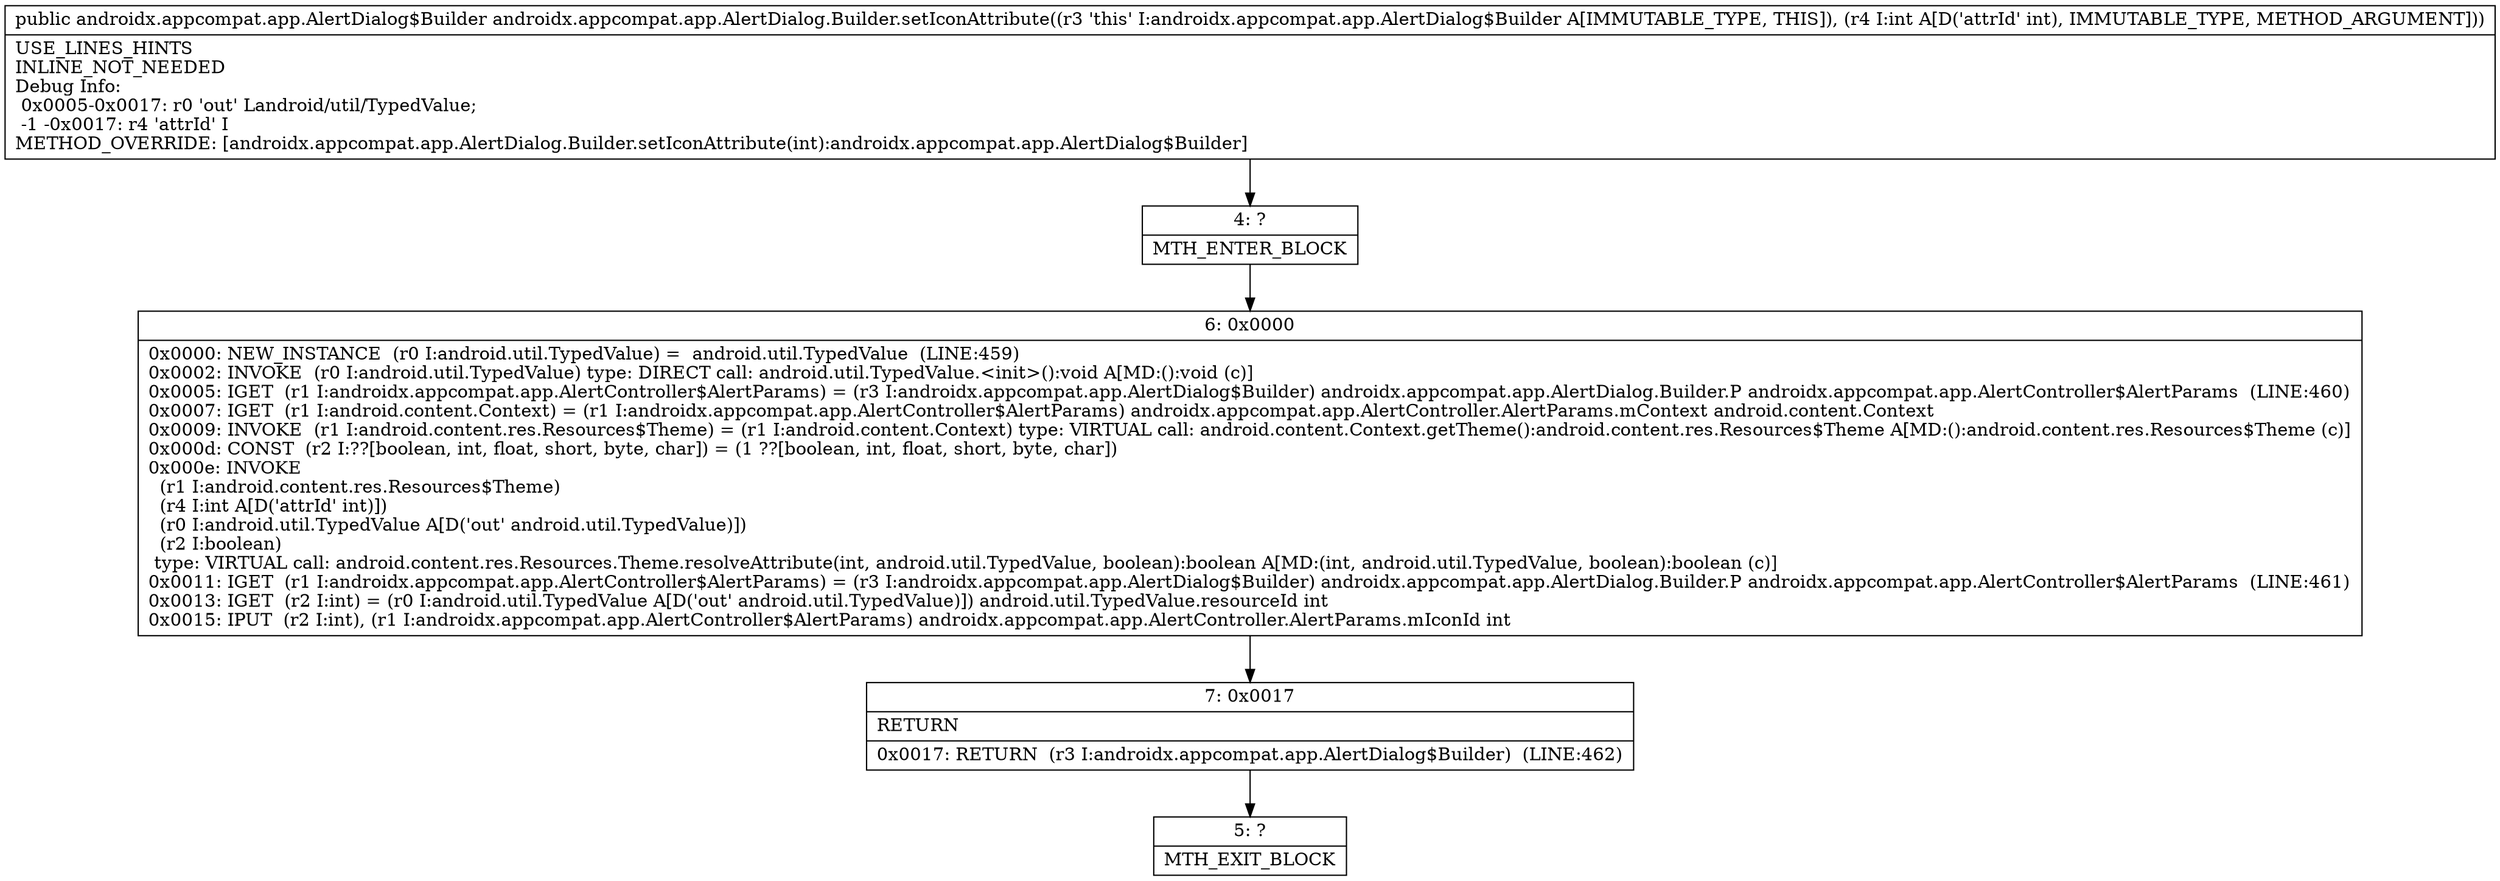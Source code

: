 digraph "CFG forandroidx.appcompat.app.AlertDialog.Builder.setIconAttribute(I)Landroidx\/appcompat\/app\/AlertDialog$Builder;" {
Node_4 [shape=record,label="{4\:\ ?|MTH_ENTER_BLOCK\l}"];
Node_6 [shape=record,label="{6\:\ 0x0000|0x0000: NEW_INSTANCE  (r0 I:android.util.TypedValue) =  android.util.TypedValue  (LINE:459)\l0x0002: INVOKE  (r0 I:android.util.TypedValue) type: DIRECT call: android.util.TypedValue.\<init\>():void A[MD:():void (c)]\l0x0005: IGET  (r1 I:androidx.appcompat.app.AlertController$AlertParams) = (r3 I:androidx.appcompat.app.AlertDialog$Builder) androidx.appcompat.app.AlertDialog.Builder.P androidx.appcompat.app.AlertController$AlertParams  (LINE:460)\l0x0007: IGET  (r1 I:android.content.Context) = (r1 I:androidx.appcompat.app.AlertController$AlertParams) androidx.appcompat.app.AlertController.AlertParams.mContext android.content.Context \l0x0009: INVOKE  (r1 I:android.content.res.Resources$Theme) = (r1 I:android.content.Context) type: VIRTUAL call: android.content.Context.getTheme():android.content.res.Resources$Theme A[MD:():android.content.res.Resources$Theme (c)]\l0x000d: CONST  (r2 I:??[boolean, int, float, short, byte, char]) = (1 ??[boolean, int, float, short, byte, char]) \l0x000e: INVOKE  \l  (r1 I:android.content.res.Resources$Theme)\l  (r4 I:int A[D('attrId' int)])\l  (r0 I:android.util.TypedValue A[D('out' android.util.TypedValue)])\l  (r2 I:boolean)\l type: VIRTUAL call: android.content.res.Resources.Theme.resolveAttribute(int, android.util.TypedValue, boolean):boolean A[MD:(int, android.util.TypedValue, boolean):boolean (c)]\l0x0011: IGET  (r1 I:androidx.appcompat.app.AlertController$AlertParams) = (r3 I:androidx.appcompat.app.AlertDialog$Builder) androidx.appcompat.app.AlertDialog.Builder.P androidx.appcompat.app.AlertController$AlertParams  (LINE:461)\l0x0013: IGET  (r2 I:int) = (r0 I:android.util.TypedValue A[D('out' android.util.TypedValue)]) android.util.TypedValue.resourceId int \l0x0015: IPUT  (r2 I:int), (r1 I:androidx.appcompat.app.AlertController$AlertParams) androidx.appcompat.app.AlertController.AlertParams.mIconId int \l}"];
Node_7 [shape=record,label="{7\:\ 0x0017|RETURN\l|0x0017: RETURN  (r3 I:androidx.appcompat.app.AlertDialog$Builder)  (LINE:462)\l}"];
Node_5 [shape=record,label="{5\:\ ?|MTH_EXIT_BLOCK\l}"];
MethodNode[shape=record,label="{public androidx.appcompat.app.AlertDialog$Builder androidx.appcompat.app.AlertDialog.Builder.setIconAttribute((r3 'this' I:androidx.appcompat.app.AlertDialog$Builder A[IMMUTABLE_TYPE, THIS]), (r4 I:int A[D('attrId' int), IMMUTABLE_TYPE, METHOD_ARGUMENT]))  | USE_LINES_HINTS\lINLINE_NOT_NEEDED\lDebug Info:\l  0x0005\-0x0017: r0 'out' Landroid\/util\/TypedValue;\l  \-1 \-0x0017: r4 'attrId' I\lMETHOD_OVERRIDE: [androidx.appcompat.app.AlertDialog.Builder.setIconAttribute(int):androidx.appcompat.app.AlertDialog$Builder]\l}"];
MethodNode -> Node_4;Node_4 -> Node_6;
Node_6 -> Node_7;
Node_7 -> Node_5;
}

